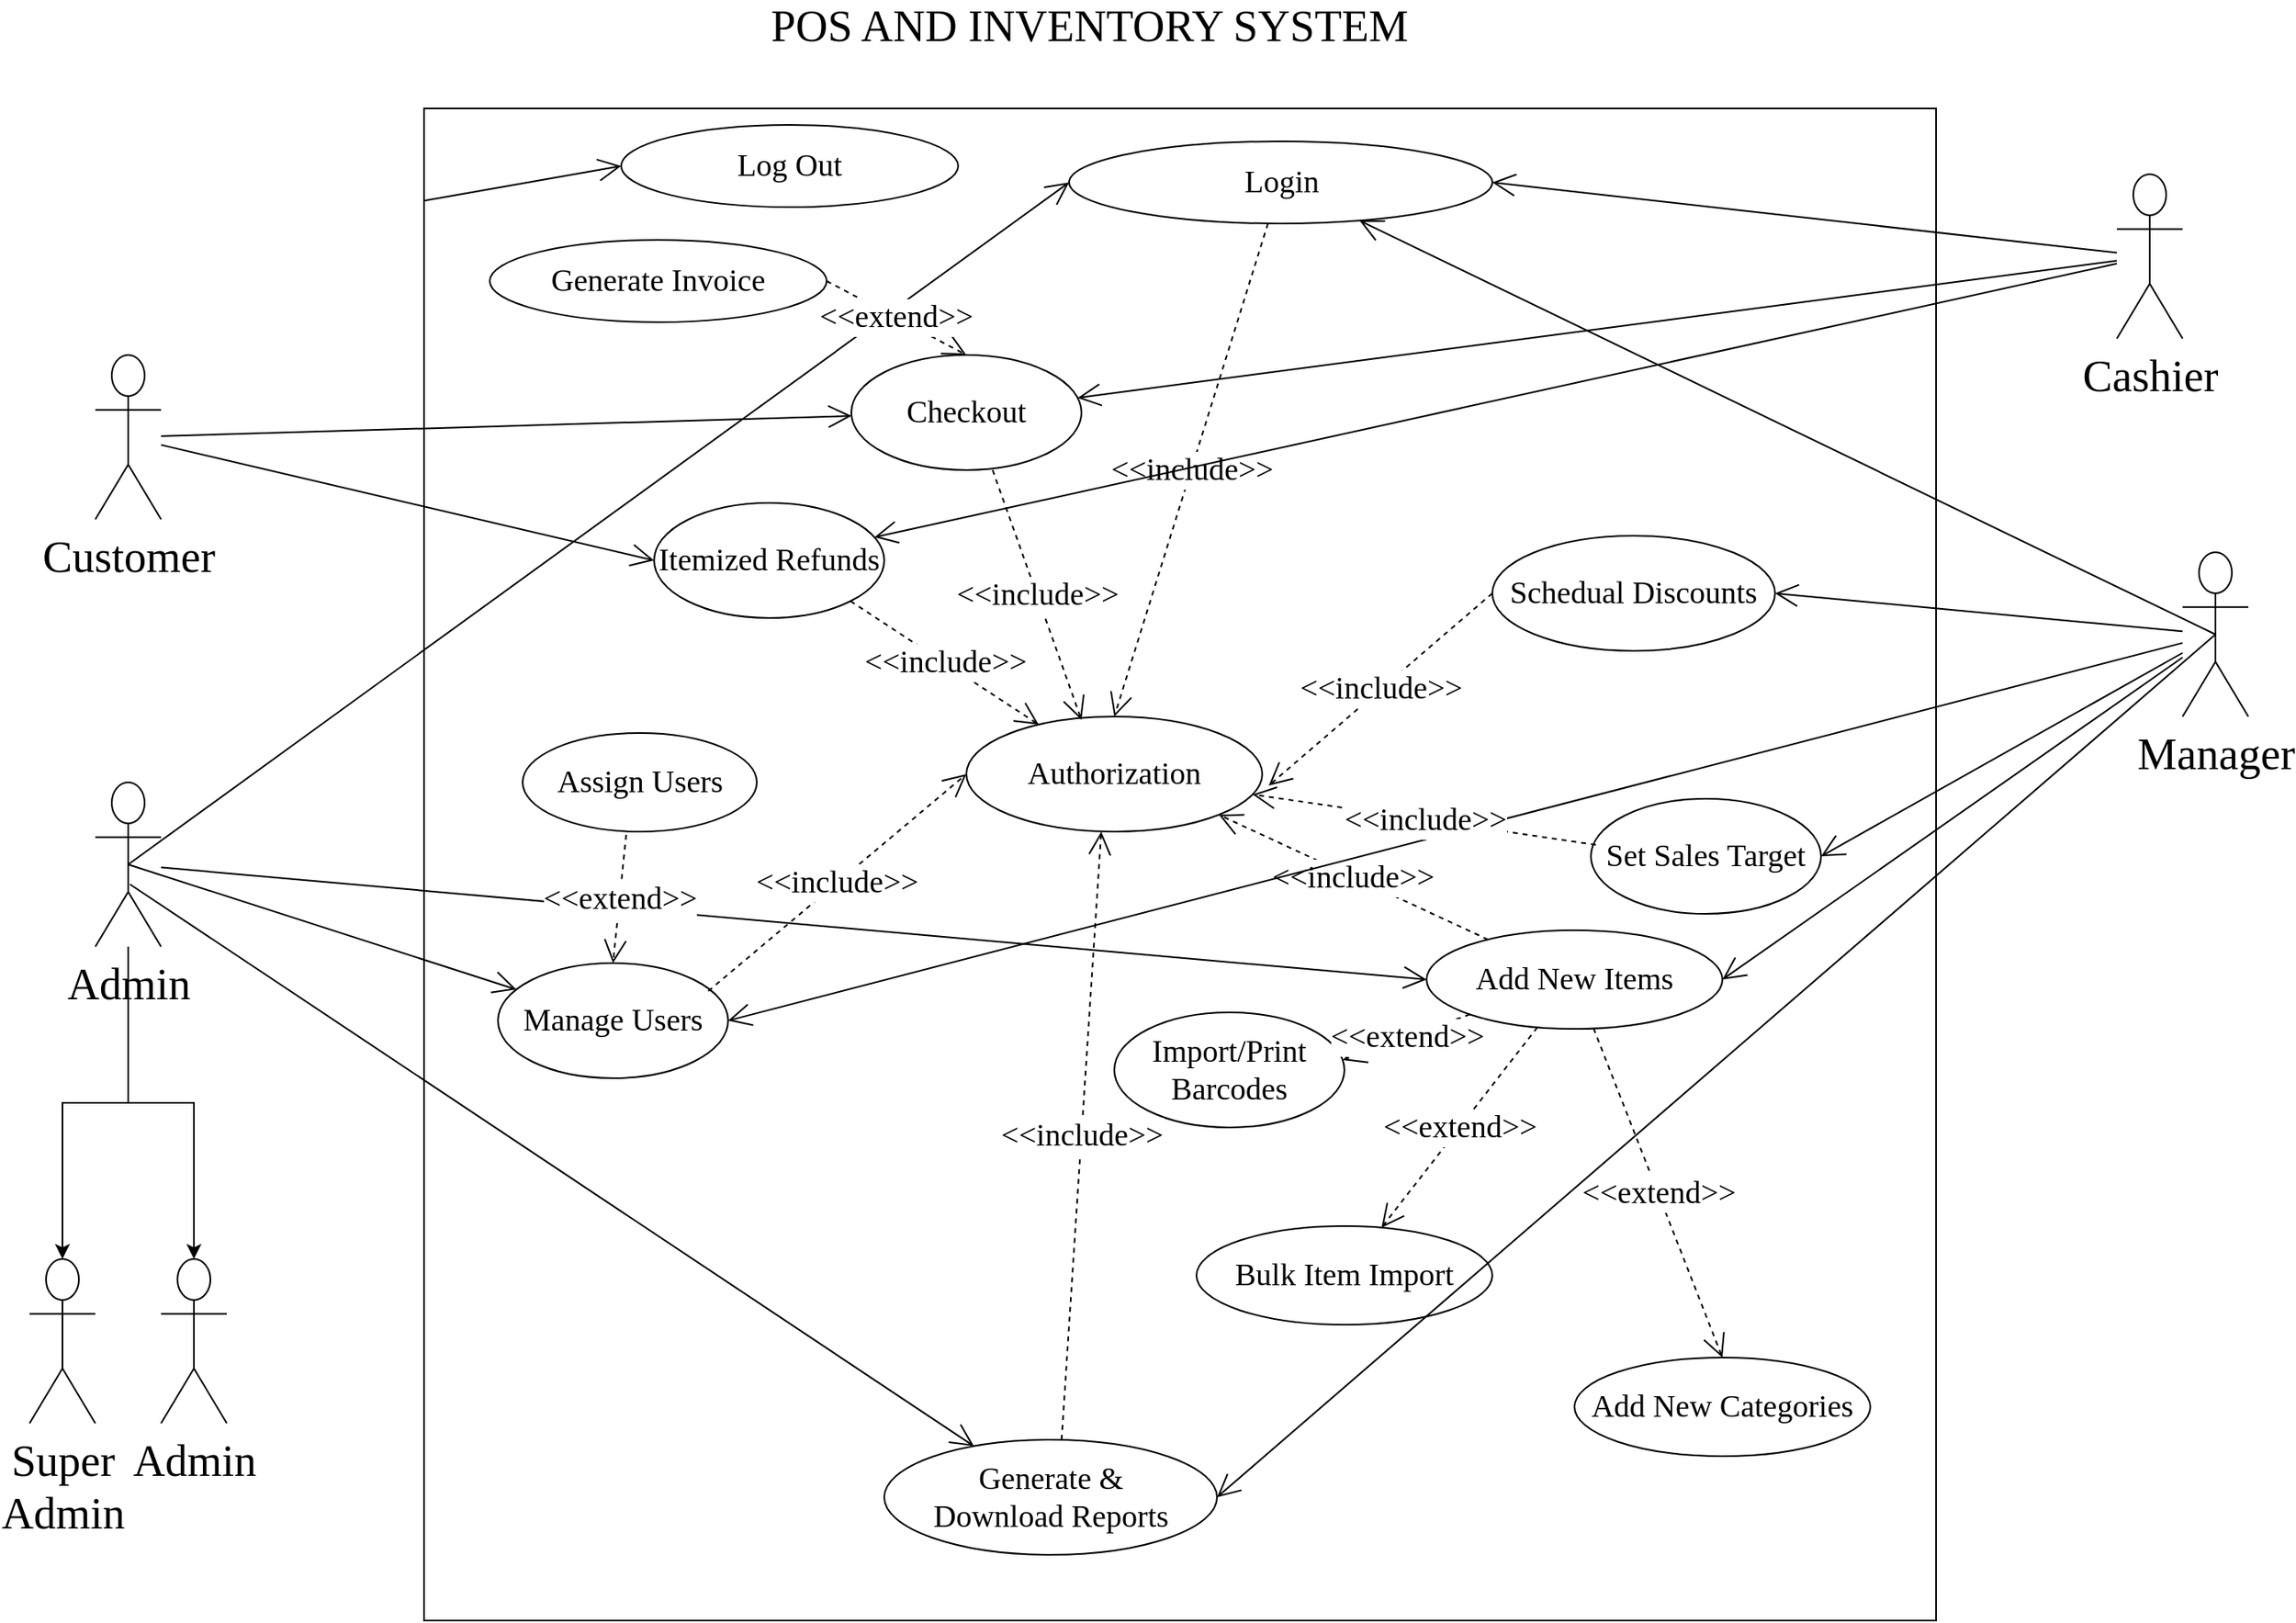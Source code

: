 <mxfile version="20.5.3" type="github">
  <diagram id="7WAyedM_T6Ec4kt2yx-H" name="Page-1">
    <mxGraphModel dx="1422" dy="790" grid="1" gridSize="10" guides="1" tooltips="1" connect="1" arrows="1" fold="1" page="1" pageScale="1" pageWidth="850" pageHeight="1100" math="0" shadow="0">
      <root>
        <mxCell id="0" />
        <mxCell id="1" parent="0" />
        <mxCell id="PndahoAfc0O1e4ZNEpAo-3" value="POS AND INVENTORY SYSTEM" style="text;html=1;strokeColor=none;fillColor=none;align=center;verticalAlign=middle;whiteSpace=wrap;rounded=0;fontSize=27;fontStyle=0;fontFamily=Times New Roman;" vertex="1" parent="1">
          <mxGeometry x="425" y="30" width="720" height="20" as="geometry" />
        </mxCell>
        <mxCell id="PndahoAfc0O1e4ZNEpAo-4" value="" style="whiteSpace=wrap;html=1;aspect=fixed;fontFamily=Times New Roman;fontSize=27;" vertex="1" parent="1">
          <mxGeometry x="380" y="90" width="920" height="920" as="geometry" />
        </mxCell>
        <mxCell id="PndahoAfc0O1e4ZNEpAo-5" value="&lt;span style=&quot;white-space: pre;&quot;&gt;Customer&lt;br&gt;&lt;/span&gt;" style="shape=umlActor;verticalLabelPosition=bottom;verticalAlign=top;html=1;fontFamily=Times New Roman;fontSize=27;" vertex="1" parent="1">
          <mxGeometry x="180" y="240" width="40" height="100" as="geometry" />
        </mxCell>
        <mxCell id="PndahoAfc0O1e4ZNEpAo-10" value="" style="edgeStyle=orthogonalEdgeStyle;rounded=0;orthogonalLoop=1;jettySize=auto;html=1;fontFamily=Times New Roman;fontSize=27;" edge="1" parent="1" source="PndahoAfc0O1e4ZNEpAo-6" target="PndahoAfc0O1e4ZNEpAo-9">
          <mxGeometry relative="1" as="geometry" />
        </mxCell>
        <mxCell id="PndahoAfc0O1e4ZNEpAo-14" value="" style="edgeStyle=orthogonalEdgeStyle;rounded=0;orthogonalLoop=1;jettySize=auto;html=1;fontFamily=Times New Roman;fontSize=27;" edge="1" parent="1" source="PndahoAfc0O1e4ZNEpAo-6" target="PndahoAfc0O1e4ZNEpAo-13">
          <mxGeometry relative="1" as="geometry" />
        </mxCell>
        <mxCell id="PndahoAfc0O1e4ZNEpAo-6" value="Admin" style="shape=umlActor;verticalLabelPosition=bottom;verticalAlign=top;html=1;fontFamily=Times New Roman;fontSize=27;" vertex="1" parent="1">
          <mxGeometry x="180" y="500" width="40" height="100" as="geometry" />
        </mxCell>
        <mxCell id="PndahoAfc0O1e4ZNEpAo-7" value="Manager" style="shape=umlActor;verticalLabelPosition=bottom;verticalAlign=top;html=1;fontFamily=Times New Roman;fontSize=27;" vertex="1" parent="1">
          <mxGeometry x="1450" y="360" width="40" height="100" as="geometry" />
        </mxCell>
        <mxCell id="PndahoAfc0O1e4ZNEpAo-8" value="Cashier" style="shape=umlActor;verticalLabelPosition=bottom;verticalAlign=top;html=1;fontFamily=Times New Roman;fontSize=27;" vertex="1" parent="1">
          <mxGeometry x="1410" y="130" width="40" height="100" as="geometry" />
        </mxCell>
        <mxCell id="PndahoAfc0O1e4ZNEpAo-9" value="&lt;div&gt;Super &lt;br&gt;&lt;/div&gt;&lt;div&gt;Admin&lt;/div&gt;" style="shape=umlActor;verticalLabelPosition=bottom;verticalAlign=top;html=1;fontFamily=Times New Roman;fontSize=27;" vertex="1" parent="1">
          <mxGeometry x="140" y="790" width="40" height="100" as="geometry" />
        </mxCell>
        <mxCell id="PndahoAfc0O1e4ZNEpAo-13" value="Admin" style="shape=umlActor;verticalLabelPosition=bottom;verticalAlign=top;html=1;fontFamily=Times New Roman;fontSize=27;" vertex="1" parent="1">
          <mxGeometry x="220" y="790" width="40" height="100" as="geometry" />
        </mxCell>
        <mxCell id="PndahoAfc0O1e4ZNEpAo-17" value="Login" style="ellipse;whiteSpace=wrap;html=1;fontFamily=Times New Roman;fontSize=19;" vertex="1" parent="1">
          <mxGeometry x="772.5" y="110" width="257.5" height="50" as="geometry" />
        </mxCell>
        <mxCell id="PndahoAfc0O1e4ZNEpAo-18" value="Log Out" style="ellipse;whiteSpace=wrap;html=1;fontFamily=Times New Roman;fontSize=19;" vertex="1" parent="1">
          <mxGeometry x="500" y="100" width="205" height="50" as="geometry" />
        </mxCell>
        <mxCell id="PndahoAfc0O1e4ZNEpAo-34" value="&amp;lt;&amp;lt;include&amp;gt;&amp;gt;" style="endArrow=open;endSize=12;dashed=1;html=1;rounded=0;fontFamily=Times New Roman;fontSize=19;entryX=0.5;entryY=0;entryDx=0;entryDy=0;" edge="1" parent="1" source="PndahoAfc0O1e4ZNEpAo-17" target="PndahoAfc0O1e4ZNEpAo-41">
          <mxGeometry width="160" relative="1" as="geometry">
            <mxPoint x="740" y="440" as="sourcePoint" />
            <mxPoint x="900" y="440" as="targetPoint" />
          </mxGeometry>
        </mxCell>
        <mxCell id="PndahoAfc0O1e4ZNEpAo-39" value="Schedual Discounts" style="ellipse;whiteSpace=wrap;html=1;fontFamily=Times New Roman;fontSize=19;" vertex="1" parent="1">
          <mxGeometry x="1030" y="350" width="172" height="70" as="geometry" />
        </mxCell>
        <mxCell id="PndahoAfc0O1e4ZNEpAo-41" value="&lt;div&gt;Authorization&lt;br&gt;&lt;/div&gt;" style="ellipse;whiteSpace=wrap;html=1;fontFamily=Times New Roman;fontSize=19;" vertex="1" parent="1">
          <mxGeometry x="710" y="460" width="180" height="70" as="geometry" />
        </mxCell>
        <mxCell id="PndahoAfc0O1e4ZNEpAo-45" value="&amp;lt;&amp;lt;include&amp;gt;&amp;gt;" style="endArrow=open;endSize=12;dashed=1;html=1;rounded=0;fontFamily=Times New Roman;fontSize=19;entryX=1.022;entryY=0.6;entryDx=0;entryDy=0;exitX=0;exitY=0.5;exitDx=0;exitDy=0;entryPerimeter=0;" edge="1" parent="1" source="PndahoAfc0O1e4ZNEpAo-39" target="PndahoAfc0O1e4ZNEpAo-41">
          <mxGeometry width="160" relative="1" as="geometry">
            <mxPoint x="910" y="500" as="sourcePoint" />
            <mxPoint x="1147.5" y="425" as="targetPoint" />
          </mxGeometry>
        </mxCell>
        <mxCell id="PndahoAfc0O1e4ZNEpAo-46" value="" style="endArrow=open;endFill=1;endSize=12;html=1;rounded=0;fontFamily=Times New Roman;fontSize=19;entryX=1;entryY=0.5;entryDx=0;entryDy=0;" edge="1" parent="1" source="PndahoAfc0O1e4ZNEpAo-8" target="PndahoAfc0O1e4ZNEpAo-17">
          <mxGeometry width="160" relative="1" as="geometry">
            <mxPoint x="1070" y="265.963" as="sourcePoint" />
            <mxPoint x="1457.5" y="594.03" as="targetPoint" />
          </mxGeometry>
        </mxCell>
        <mxCell id="PndahoAfc0O1e4ZNEpAo-47" value="" style="endArrow=open;endFill=1;endSize=12;html=1;rounded=0;fontFamily=Times New Roman;fontSize=19;entryX=0;entryY=0.5;entryDx=0;entryDy=0;exitX=0.5;exitY=0.5;exitDx=0;exitDy=0;exitPerimeter=0;" edge="1" parent="1" source="PndahoAfc0O1e4ZNEpAo-6" target="PndahoAfc0O1e4ZNEpAo-17">
          <mxGeometry width="160" relative="1" as="geometry">
            <mxPoint x="230" y="316.933" as="sourcePoint" />
            <mxPoint x="617.5" y="645" as="targetPoint" />
          </mxGeometry>
        </mxCell>
        <mxCell id="PndahoAfc0O1e4ZNEpAo-48" value="" style="endArrow=open;endFill=1;endSize=12;html=1;rounded=0;fontFamily=Times New Roman;fontSize=19;entryX=1;entryY=0.5;entryDx=0;entryDy=0;" edge="1" parent="1" source="PndahoAfc0O1e4ZNEpAo-7" target="PndahoAfc0O1e4ZNEpAo-39">
          <mxGeometry width="160" relative="1" as="geometry">
            <mxPoint x="1410" y="277.285" as="sourcePoint" />
            <mxPoint x="877.5" y="205" as="targetPoint" />
          </mxGeometry>
        </mxCell>
        <mxCell id="PndahoAfc0O1e4ZNEpAo-49" value="" style="endArrow=open;endFill=1;endSize=12;html=1;rounded=0;fontFamily=Times New Roman;fontSize=19;exitX=0.5;exitY=0.5;exitDx=0;exitDy=0;exitPerimeter=0;" edge="1" parent="1" source="PndahoAfc0O1e4ZNEpAo-7" target="PndahoAfc0O1e4ZNEpAo-17">
          <mxGeometry width="160" relative="1" as="geometry">
            <mxPoint x="1440" y="605.644" as="sourcePoint" />
            <mxPoint x="940" y="190" as="targetPoint" />
          </mxGeometry>
        </mxCell>
        <mxCell id="PndahoAfc0O1e4ZNEpAo-55" value="Add New Items" style="ellipse;whiteSpace=wrap;html=1;fontFamily=Times New Roman;fontSize=19;" vertex="1" parent="1">
          <mxGeometry x="990" y="590" width="180" height="60" as="geometry" />
        </mxCell>
        <mxCell id="PndahoAfc0O1e4ZNEpAo-56" value="Bulk Item Import" style="ellipse;whiteSpace=wrap;html=1;fontFamily=Times New Roman;fontSize=19;" vertex="1" parent="1">
          <mxGeometry x="850" y="770" width="180" height="60" as="geometry" />
        </mxCell>
        <mxCell id="PndahoAfc0O1e4ZNEpAo-57" value="&amp;lt;&amp;lt;extend&amp;gt;&amp;gt;" style="endArrow=open;endSize=12;dashed=1;html=1;rounded=0;fontFamily=Times New Roman;fontSize=19;" edge="1" parent="1" source="PndahoAfc0O1e4ZNEpAo-55" target="PndahoAfc0O1e4ZNEpAo-56">
          <mxGeometry width="160" relative="1" as="geometry">
            <mxPoint x="740" y="690" as="sourcePoint" />
            <mxPoint x="900" y="690" as="targetPoint" />
          </mxGeometry>
        </mxCell>
        <mxCell id="PndahoAfc0O1e4ZNEpAo-58" value="" style="endArrow=open;endFill=1;endSize=12;html=1;rounded=0;fontFamily=Times New Roman;fontSize=19;entryX=1;entryY=0.5;entryDx=0;entryDy=0;" edge="1" parent="1" source="PndahoAfc0O1e4ZNEpAo-7" target="PndahoAfc0O1e4ZNEpAo-55">
          <mxGeometry width="160" relative="1" as="geometry">
            <mxPoint x="1420" y="510" as="sourcePoint" />
            <mxPoint x="1207.5" y="555" as="targetPoint" />
          </mxGeometry>
        </mxCell>
        <mxCell id="PndahoAfc0O1e4ZNEpAo-59" value="&amp;lt;&amp;lt;include&amp;gt;&amp;gt;" style="endArrow=open;endSize=12;dashed=1;html=1;rounded=0;fontFamily=Times New Roman;fontSize=19;entryX=1;entryY=1;entryDx=0;entryDy=0;" edge="1" parent="1" source="PndahoAfc0O1e4ZNEpAo-55" target="PndahoAfc0O1e4ZNEpAo-41">
          <mxGeometry width="160" relative="1" as="geometry">
            <mxPoint x="1036.04" y="493" as="sourcePoint" />
            <mxPoint x="930" y="460" as="targetPoint" />
          </mxGeometry>
        </mxCell>
        <mxCell id="PndahoAfc0O1e4ZNEpAo-60" value="" style="endArrow=open;endFill=1;endSize=12;html=1;rounded=0;fontFamily=Times New Roman;fontSize=19;entryX=0;entryY=0.5;entryDx=0;entryDy=0;" edge="1" parent="1" source="PndahoAfc0O1e4ZNEpAo-6" target="PndahoAfc0O1e4ZNEpAo-55">
          <mxGeometry width="160" relative="1" as="geometry">
            <mxPoint x="310" y="805" as="sourcePoint" />
            <mxPoint x="790" y="440" as="targetPoint" />
          </mxGeometry>
        </mxCell>
        <mxCell id="PndahoAfc0O1e4ZNEpAo-61" value="Itemized Refunds" style="ellipse;whiteSpace=wrap;html=1;fontFamily=Times New Roman;fontSize=19;" vertex="1" parent="1">
          <mxGeometry x="520" y="330" width="140" height="70" as="geometry" />
        </mxCell>
        <mxCell id="PndahoAfc0O1e4ZNEpAo-62" value="" style="endArrow=open;endFill=1;endSize=12;html=1;rounded=0;fontFamily=Times New Roman;fontSize=19;" edge="1" parent="1" source="PndahoAfc0O1e4ZNEpAo-8" target="PndahoAfc0O1e4ZNEpAo-61">
          <mxGeometry width="160" relative="1" as="geometry">
            <mxPoint x="1410" y="275.881" as="sourcePoint" />
            <mxPoint x="968.75" y="185" as="targetPoint" />
          </mxGeometry>
        </mxCell>
        <mxCell id="PndahoAfc0O1e4ZNEpAo-63" value="" style="endArrow=open;endFill=1;endSize=12;html=1;rounded=0;fontFamily=Times New Roman;fontSize=19;entryX=0;entryY=0.5;entryDx=0;entryDy=0;" edge="1" parent="1" source="PndahoAfc0O1e4ZNEpAo-5" target="PndahoAfc0O1e4ZNEpAo-61">
          <mxGeometry width="160" relative="1" as="geometry">
            <mxPoint x="210" y="560" as="sourcePoint" />
            <mxPoint x="711.25" y="185" as="targetPoint" />
          </mxGeometry>
        </mxCell>
        <mxCell id="PndahoAfc0O1e4ZNEpAo-64" value="&amp;lt;&amp;lt;include&amp;gt;&amp;gt;" style="endArrow=open;endSize=12;dashed=1;html=1;rounded=0;fontFamily=Times New Roman;fontSize=19;exitX=1;exitY=1;exitDx=0;exitDy=0;" edge="1" parent="1" source="PndahoAfc0O1e4ZNEpAo-61" target="PndahoAfc0O1e4ZNEpAo-41">
          <mxGeometry width="160" relative="1" as="geometry">
            <mxPoint x="668.54" y="450" as="sourcePoint" />
            <mxPoint x="540" y="377" as="targetPoint" />
          </mxGeometry>
        </mxCell>
        <mxCell id="PndahoAfc0O1e4ZNEpAo-66" value="Add New Categories" style="ellipse;whiteSpace=wrap;html=1;fontFamily=Times New Roman;fontSize=19;" vertex="1" parent="1">
          <mxGeometry x="1080" y="850" width="180" height="60" as="geometry" />
        </mxCell>
        <mxCell id="PndahoAfc0O1e4ZNEpAo-67" value="&amp;lt;&amp;lt;extend&amp;gt;&amp;gt;" style="endArrow=open;endSize=12;dashed=1;html=1;rounded=0;fontFamily=Times New Roman;fontSize=19;entryX=0.5;entryY=0;entryDx=0;entryDy=0;" edge="1" parent="1" source="PndahoAfc0O1e4ZNEpAo-55" target="PndahoAfc0O1e4ZNEpAo-66">
          <mxGeometry width="160" relative="1" as="geometry">
            <mxPoint x="1207.447" y="591.455" as="sourcePoint" />
            <mxPoint x="1120.005" y="639.995" as="targetPoint" />
          </mxGeometry>
        </mxCell>
        <mxCell id="PndahoAfc0O1e4ZNEpAo-68" value="Manage Users" style="ellipse;whiteSpace=wrap;html=1;fontFamily=Times New Roman;fontSize=19;" vertex="1" parent="1">
          <mxGeometry x="425" y="610" width="140" height="70" as="geometry" />
        </mxCell>
        <mxCell id="PndahoAfc0O1e4ZNEpAo-69" value="" style="endArrow=open;endFill=1;endSize=12;html=1;rounded=0;fontFamily=Times New Roman;fontSize=19;exitX=0.5;exitY=0.5;exitDx=0;exitDy=0;exitPerimeter=0;" edge="1" parent="1" source="PndahoAfc0O1e4ZNEpAo-6" target="PndahoAfc0O1e4ZNEpAo-68">
          <mxGeometry width="160" relative="1" as="geometry">
            <mxPoint x="210" y="560" as="sourcePoint" />
            <mxPoint x="767.5" y="165" as="targetPoint" />
          </mxGeometry>
        </mxCell>
        <mxCell id="PndahoAfc0O1e4ZNEpAo-70" value="" style="endArrow=open;endFill=1;endSize=12;html=1;rounded=0;fontFamily=Times New Roman;fontSize=19;entryX=1;entryY=0.5;entryDx=0;entryDy=0;" edge="1" parent="1" source="PndahoAfc0O1e4ZNEpAo-7" target="PndahoAfc0O1e4ZNEpAo-68">
          <mxGeometry width="160" relative="1" as="geometry">
            <mxPoint x="1430" y="520" as="sourcePoint" />
            <mxPoint x="1256" y="550" as="targetPoint" />
          </mxGeometry>
        </mxCell>
        <mxCell id="PndahoAfc0O1e4ZNEpAo-71" value="&amp;lt;&amp;lt;include&amp;gt;&amp;gt;" style="endArrow=open;endSize=12;dashed=1;html=1;rounded=0;fontFamily=Times New Roman;fontSize=19;exitX=0.914;exitY=0.243;exitDx=0;exitDy=0;entryX=0;entryY=0.5;entryDx=0;entryDy=0;exitPerimeter=0;" edge="1" parent="1" source="PndahoAfc0O1e4ZNEpAo-68" target="PndahoAfc0O1e4ZNEpAo-41">
          <mxGeometry width="160" relative="1" as="geometry">
            <mxPoint x="603.747" y="363.429" as="sourcePoint" />
            <mxPoint x="659.756" y="440.001" as="targetPoint" />
          </mxGeometry>
        </mxCell>
        <mxCell id="PndahoAfc0O1e4ZNEpAo-72" value="&lt;div&gt;Assign Users&lt;/div&gt;" style="ellipse;whiteSpace=wrap;html=1;fontFamily=Times New Roman;fontSize=19;" vertex="1" parent="1">
          <mxGeometry x="440" y="470" width="142.5" height="60" as="geometry" />
        </mxCell>
        <mxCell id="PndahoAfc0O1e4ZNEpAo-73" value="&amp;lt;&amp;lt;extend&amp;gt;&amp;gt;" style="endArrow=open;endSize=12;dashed=1;html=1;rounded=0;fontFamily=Times New Roman;fontSize=19;exitX=0.442;exitY=1.033;exitDx=0;exitDy=0;exitPerimeter=0;entryX=0.5;entryY=0;entryDx=0;entryDy=0;" edge="1" parent="1" source="PndahoAfc0O1e4ZNEpAo-72" target="PndahoAfc0O1e4ZNEpAo-68">
          <mxGeometry width="160" relative="1" as="geometry">
            <mxPoint x="420" y="460" as="sourcePoint" />
            <mxPoint x="542.04" y="407.99" as="targetPoint" />
          </mxGeometry>
        </mxCell>
        <mxCell id="PndahoAfc0O1e4ZNEpAo-74" value="Set Sales Target" style="ellipse;whiteSpace=wrap;html=1;fontFamily=Times New Roman;fontSize=19;" vertex="1" parent="1">
          <mxGeometry x="1090" y="510" width="140" height="70" as="geometry" />
        </mxCell>
        <mxCell id="PndahoAfc0O1e4ZNEpAo-75" value="" style="endArrow=open;endFill=1;endSize=12;html=1;rounded=0;fontFamily=Times New Roman;fontSize=19;entryX=1;entryY=0.5;entryDx=0;entryDy=0;" edge="1" parent="1" source="PndahoAfc0O1e4ZNEpAo-7" target="PndahoAfc0O1e4ZNEpAo-74">
          <mxGeometry width="160" relative="1" as="geometry">
            <mxPoint x="1430" y="520" as="sourcePoint" />
            <mxPoint x="1240" y="530" as="targetPoint" />
          </mxGeometry>
        </mxCell>
        <mxCell id="PndahoAfc0O1e4ZNEpAo-76" value="&amp;lt;&amp;lt;include&amp;gt;&amp;gt;" style="endArrow=open;endSize=12;dashed=1;html=1;rounded=0;fontFamily=Times New Roman;fontSize=19;exitX=0.021;exitY=0.4;exitDx=0;exitDy=0;exitPerimeter=0;" edge="1" parent="1" source="PndahoAfc0O1e4ZNEpAo-74" target="PndahoAfc0O1e4ZNEpAo-41">
          <mxGeometry width="160" relative="1" as="geometry">
            <mxPoint x="1079.997" y="436.824" as="sourcePoint" />
            <mxPoint x="919.86" y="369.999" as="targetPoint" />
          </mxGeometry>
        </mxCell>
        <mxCell id="PndahoAfc0O1e4ZNEpAo-79" value="Import/Print Barcodes" style="ellipse;whiteSpace=wrap;html=1;fontFamily=Times New Roman;fontSize=19;" vertex="1" parent="1">
          <mxGeometry x="800" y="640" width="140" height="70" as="geometry" />
        </mxCell>
        <mxCell id="PndahoAfc0O1e4ZNEpAo-80" value="&amp;lt;&amp;lt;extend&amp;gt;&amp;gt;" style="endArrow=open;endSize=12;dashed=1;html=1;rounded=0;fontFamily=Times New Roman;fontSize=19;exitX=0;exitY=1;exitDx=0;exitDy=0;entryX=0.993;entryY=0.414;entryDx=0;entryDy=0;entryPerimeter=0;" edge="1" parent="1" source="PndahoAfc0O1e4ZNEpAo-55" target="PndahoAfc0O1e4ZNEpAo-79">
          <mxGeometry width="160" relative="1" as="geometry">
            <mxPoint x="1124.286" y="558.749" as="sourcePoint" />
            <mxPoint x="1005.722" y="691.251" as="targetPoint" />
          </mxGeometry>
        </mxCell>
        <mxCell id="PndahoAfc0O1e4ZNEpAo-81" value="&lt;div&gt;Generate &amp;amp;&lt;/div&gt;&lt;div&gt;Download Reports&lt;/div&gt;" style="ellipse;whiteSpace=wrap;html=1;fontFamily=Times New Roman;fontSize=19;" vertex="1" parent="1">
          <mxGeometry x="660" y="900" width="202.5" height="70" as="geometry" />
        </mxCell>
        <mxCell id="PndahoAfc0O1e4ZNEpAo-83" value="" style="endArrow=open;endFill=1;endSize=12;html=1;rounded=0;fontFamily=Times New Roman;fontSize=19;exitX=0.525;exitY=0.62;exitDx=0;exitDy=0;exitPerimeter=0;" edge="1" parent="1" source="PndahoAfc0O1e4ZNEpAo-6" target="PndahoAfc0O1e4ZNEpAo-81">
          <mxGeometry width="160" relative="1" as="geometry">
            <mxPoint x="230" y="559.294" as="sourcePoint" />
            <mxPoint x="1060" y="530" as="targetPoint" />
          </mxGeometry>
        </mxCell>
        <mxCell id="PndahoAfc0O1e4ZNEpAo-84" value="" style="endArrow=open;endFill=1;endSize=12;html=1;rounded=0;fontFamily=Times New Roman;fontSize=19;entryX=1;entryY=0.5;entryDx=0;entryDy=0;exitX=0.5;exitY=0.5;exitDx=0;exitDy=0;exitPerimeter=0;" edge="1" parent="1" source="PndahoAfc0O1e4ZNEpAo-7" target="PndahoAfc0O1e4ZNEpAo-81">
          <mxGeometry width="160" relative="1" as="geometry">
            <mxPoint x="1450" y="502.609" as="sourcePoint" />
            <mxPoint x="1240" y="530" as="targetPoint" />
          </mxGeometry>
        </mxCell>
        <mxCell id="PndahoAfc0O1e4ZNEpAo-85" value="&amp;lt;&amp;lt;include&amp;gt;&amp;gt;" style="endArrow=open;endSize=12;dashed=1;html=1;rounded=0;fontFamily=Times New Roman;fontSize=19;exitX=0.533;exitY=0;exitDx=0;exitDy=0;entryX=0.456;entryY=1;entryDx=0;entryDy=0;entryPerimeter=0;exitPerimeter=0;" edge="1" parent="1" source="PndahoAfc0O1e4ZNEpAo-81" target="PndahoAfc0O1e4ZNEpAo-41">
          <mxGeometry width="160" relative="1" as="geometry">
            <mxPoint x="625.497" y="639.999" as="sourcePoint" />
            <mxPoint x="642.503" y="805.276" as="targetPoint" />
          </mxGeometry>
        </mxCell>
        <mxCell id="PndahoAfc0O1e4ZNEpAo-86" value="Checkout" style="ellipse;whiteSpace=wrap;html=1;fontFamily=Times New Roman;fontSize=19;" vertex="1" parent="1">
          <mxGeometry x="640" y="240" width="140" height="70" as="geometry" />
        </mxCell>
        <mxCell id="PndahoAfc0O1e4ZNEpAo-87" value="&amp;lt;&amp;lt;include&amp;gt;&amp;gt;" style="endArrow=open;endSize=12;dashed=1;html=1;rounded=0;fontFamily=Times New Roman;fontSize=19;entryX=0.389;entryY=0.029;entryDx=0;entryDy=0;exitX=0.614;exitY=1;exitDx=0;exitDy=0;exitPerimeter=0;entryPerimeter=0;" edge="1" parent="1" source="PndahoAfc0O1e4ZNEpAo-86" target="PndahoAfc0O1e4ZNEpAo-41">
          <mxGeometry width="160" relative="1" as="geometry">
            <mxPoint x="889.211" y="189.963" as="sourcePoint" />
            <mxPoint x="810" y="470" as="targetPoint" />
          </mxGeometry>
        </mxCell>
        <mxCell id="PndahoAfc0O1e4ZNEpAo-88" value="" style="endArrow=open;endFill=1;endSize=12;html=1;rounded=0;fontFamily=Times New Roman;fontSize=19;" edge="1" parent="1" source="PndahoAfc0O1e4ZNEpAo-5" target="PndahoAfc0O1e4ZNEpAo-86">
          <mxGeometry width="160" relative="1" as="geometry">
            <mxPoint x="230" y="283.333" as="sourcePoint" />
            <mxPoint x="774.195" y="158" as="targetPoint" />
          </mxGeometry>
        </mxCell>
        <mxCell id="PndahoAfc0O1e4ZNEpAo-89" value="" style="endArrow=open;endFill=1;endSize=12;html=1;rounded=0;fontFamily=Times New Roman;fontSize=19;" edge="1" parent="1" source="PndahoAfc0O1e4ZNEpAo-8" target="PndahoAfc0O1e4ZNEpAo-86">
          <mxGeometry width="160" relative="1" as="geometry">
            <mxPoint x="1420" y="188.795" as="sourcePoint" />
            <mxPoint x="1025" y="165" as="targetPoint" />
          </mxGeometry>
        </mxCell>
        <mxCell id="PndahoAfc0O1e4ZNEpAo-90" value="Generate Invoice" style="ellipse;whiteSpace=wrap;html=1;fontFamily=Times New Roman;fontSize=19;" vertex="1" parent="1">
          <mxGeometry x="420" y="170" width="205" height="50" as="geometry" />
        </mxCell>
        <mxCell id="PndahoAfc0O1e4ZNEpAo-91" value="&amp;lt;&amp;lt;extend&amp;gt;&amp;gt;" style="endArrow=open;endSize=12;dashed=1;html=1;rounded=0;fontFamily=Times New Roman;fontSize=19;exitX=1;exitY=0.5;exitDx=0;exitDy=0;entryX=0.5;entryY=0;entryDx=0;entryDy=0;" edge="1" parent="1" source="PndahoAfc0O1e4ZNEpAo-90" target="PndahoAfc0O1e4ZNEpAo-86">
          <mxGeometry width="160" relative="1" as="geometry">
            <mxPoint x="484.763" y="388.075" as="sourcePoint" />
            <mxPoint x="389.997" y="510.0" as="targetPoint" />
          </mxGeometry>
        </mxCell>
        <mxCell id="PndahoAfc0O1e4ZNEpAo-92" value="" style="endArrow=open;endFill=1;endSize=12;html=1;rounded=0;fontFamily=Times New Roman;fontSize=19;entryX=0;entryY=0.5;entryDx=0;entryDy=0;exitX=0;exitY=0.061;exitDx=0;exitDy=0;exitPerimeter=0;" edge="1" parent="1" source="PndahoAfc0O1e4ZNEpAo-4" target="PndahoAfc0O1e4ZNEpAo-18">
          <mxGeometry width="160" relative="1" as="geometry">
            <mxPoint x="140" y="122.352" as="sourcePoint" />
            <mxPoint x="560.121" y="109.995" as="targetPoint" />
          </mxGeometry>
        </mxCell>
      </root>
    </mxGraphModel>
  </diagram>
</mxfile>
